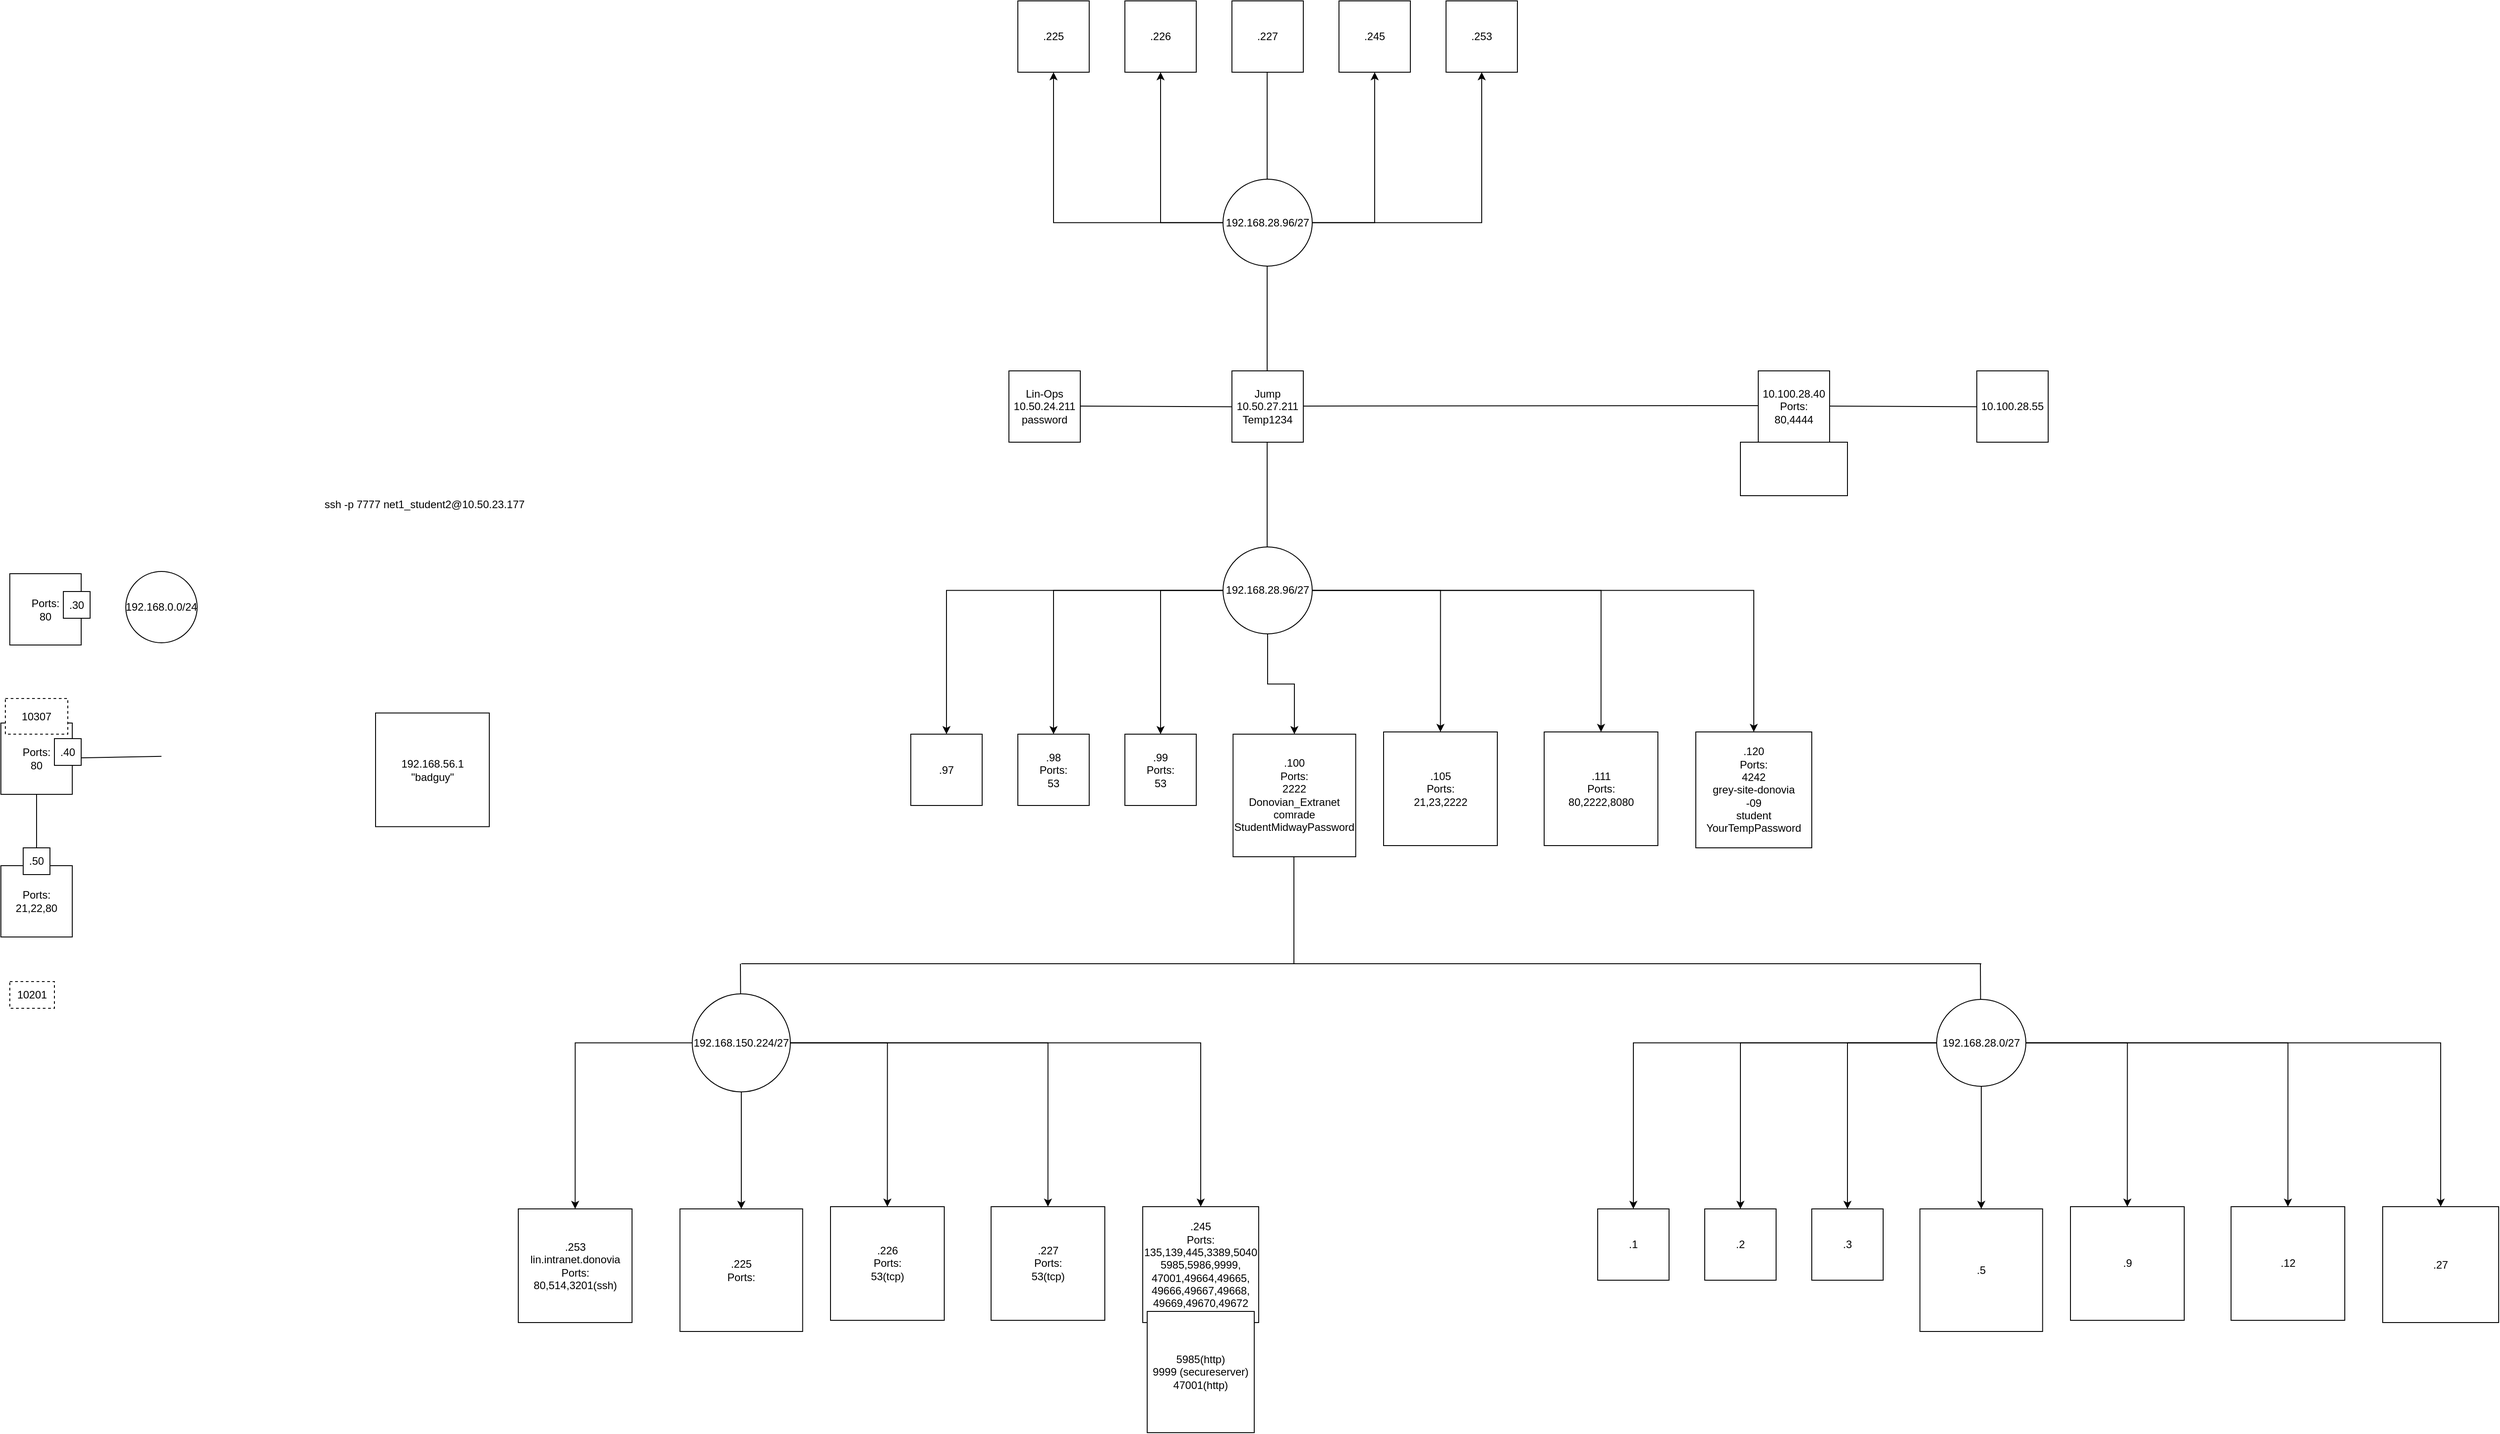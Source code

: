 <mxfile version="20.8.13" type="github">
  <diagram name="Page-1" id="JBi5x4pVinOrZoTBTQoq">
    <mxGraphModel dx="2111" dy="2285" grid="1" gridSize="10" guides="1" tooltips="1" connect="1" arrows="1" fold="1" page="1" pageScale="1" pageWidth="850" pageHeight="1100" math="0" shadow="0">
      <root>
        <mxCell id="0" />
        <mxCell id="1" parent="0" />
        <mxCell id="hVUxj827XxSnQjQ6Rqo2-2" value="" style="endArrow=none;html=1;rounded=0;" edge="1" parent="1">
          <mxGeometry x="0.858" y="445" width="50" height="50" relative="1" as="geometry">
            <mxPoint x="-130" y="770" as="sourcePoint" />
            <mxPoint x="-130" y="650" as="targetPoint" />
            <mxPoint as="offset" />
          </mxGeometry>
        </mxCell>
        <mxCell id="hVUxj827XxSnQjQ6Rqo2-3" value="" style="endArrow=none;html=1;rounded=0;" edge="1" parent="1" source="hVUxj827XxSnQjQ6Rqo2-12">
          <mxGeometry width="50" height="50" relative="1" as="geometry">
            <mxPoint x="-60" y="667.39" as="sourcePoint" />
            <mxPoint x="10" y="667.39" as="targetPoint" />
          </mxGeometry>
        </mxCell>
        <mxCell id="hVUxj827XxSnQjQ6Rqo2-4" value="&lt;div&gt;Lin-Ops&lt;/div&gt;&lt;div&gt;10.50.24.211&lt;/div&gt;&lt;div&gt;password&lt;br&gt;&lt;/div&gt;" style="whiteSpace=wrap;html=1;aspect=fixed;" vertex="1" parent="1">
          <mxGeometry x="960" y="235" width="80" height="80" as="geometry" />
        </mxCell>
        <mxCell id="hVUxj827XxSnQjQ6Rqo2-5" value="10201" style="rounded=0;whiteSpace=wrap;html=1;dashed=1;" vertex="1" parent="1">
          <mxGeometry x="-160" y="920" width="50" height="30" as="geometry" />
        </mxCell>
        <mxCell id="hVUxj827XxSnQjQ6Rqo2-7" value="&lt;div&gt;Ports:&lt;/div&gt;&lt;div&gt;80&lt;br&gt;&lt;/div&gt;" style="whiteSpace=wrap;html=1;aspect=fixed;" vertex="1" parent="1">
          <mxGeometry x="-160" y="462.5" width="80" height="80" as="geometry" />
        </mxCell>
        <mxCell id="hVUxj827XxSnQjQ6Rqo2-8" value="" style="ellipse;whiteSpace=wrap;html=1;" vertex="1" parent="1">
          <mxGeometry x="-30" y="460" width="80" height="80" as="geometry" />
        </mxCell>
        <mxCell id="hVUxj827XxSnQjQ6Rqo2-9" value="192.168.0.0/24" style="text;html=1;strokeColor=none;fillColor=none;align=center;verticalAlign=middle;whiteSpace=wrap;rounded=0;" vertex="1" parent="1">
          <mxGeometry x="-20" y="485" width="60" height="30" as="geometry" />
        </mxCell>
        <mxCell id="hVUxj827XxSnQjQ6Rqo2-10" value="" style="endArrow=none;html=1;rounded=0;" edge="1" parent="1" target="hVUxj827XxSnQjQ6Rqo2-11">
          <mxGeometry width="50" height="50" relative="1" as="geometry">
            <mxPoint x="-80" y="502" as="sourcePoint" />
            <mxPoint x="10" y="502.5" as="targetPoint" />
          </mxGeometry>
        </mxCell>
        <mxCell id="hVUxj827XxSnQjQ6Rqo2-11" value=".30" style="rounded=0;whiteSpace=wrap;html=1;" vertex="1" parent="1">
          <mxGeometry x="-100" y="482.5" width="30" height="30" as="geometry" />
        </mxCell>
        <mxCell id="hVUxj827XxSnQjQ6Rqo2-12" value="&lt;div&gt;Ports:&lt;/div&gt;&lt;div&gt;80&lt;br&gt;&lt;/div&gt;" style="whiteSpace=wrap;html=1;aspect=fixed;" vertex="1" parent="1">
          <mxGeometry x="-170" y="630" width="80" height="80" as="geometry" />
        </mxCell>
        <mxCell id="hVUxj827XxSnQjQ6Rqo2-13" value="" style="endArrow=none;html=1;rounded=0;" edge="1" parent="1" target="hVUxj827XxSnQjQ6Rqo2-14">
          <mxGeometry width="50" height="50" relative="1" as="geometry">
            <mxPoint x="-90" y="667" as="sourcePoint" />
            <mxPoint y="667.5" as="targetPoint" />
          </mxGeometry>
        </mxCell>
        <mxCell id="hVUxj827XxSnQjQ6Rqo2-14" value=".40" style="rounded=0;whiteSpace=wrap;html=1;" vertex="1" parent="1">
          <mxGeometry x="-110" y="647.5" width="30" height="30" as="geometry" />
        </mxCell>
        <mxCell id="hVUxj827XxSnQjQ6Rqo2-15" value="" style="endArrow=none;html=1;rounded=0;startArrow=none;" edge="1" parent="1" source="hVUxj827XxSnQjQ6Rqo2-17">
          <mxGeometry x="0.858" y="445" width="50" height="50" relative="1" as="geometry">
            <mxPoint x="-130" y="990" as="sourcePoint" />
            <mxPoint x="-130" y="870" as="targetPoint" />
            <mxPoint as="offset" />
          </mxGeometry>
        </mxCell>
        <mxCell id="hVUxj827XxSnQjQ6Rqo2-16" value="Ports:&lt;br&gt;21,22,80" style="whiteSpace=wrap;html=1;aspect=fixed;" vertex="1" parent="1">
          <mxGeometry x="-170" y="790" width="80" height="80" as="geometry" />
        </mxCell>
        <mxCell id="hVUxj827XxSnQjQ6Rqo2-17" value=".50" style="rounded=0;whiteSpace=wrap;html=1;" vertex="1" parent="1">
          <mxGeometry x="-145" y="770" width="30" height="30" as="geometry" />
        </mxCell>
        <mxCell id="hVUxj827XxSnQjQ6Rqo2-18" value="10307" style="rounded=0;whiteSpace=wrap;html=1;dashed=1;" vertex="1" parent="1">
          <mxGeometry x="-165" y="602.5" width="70" height="40" as="geometry" />
        </mxCell>
        <mxCell id="hVUxj827XxSnQjQ6Rqo2-31" value="ssh -p 7777 net1_student2@10.50.23.177" style="text;html=1;strokeColor=none;fillColor=none;align=center;verticalAlign=middle;whiteSpace=wrap;rounded=0;" vertex="1" parent="1">
          <mxGeometry x="90" y="370" width="430" height="30" as="geometry" />
        </mxCell>
        <mxCell id="hVUxj827XxSnQjQ6Rqo2-33" value="" style="endArrow=none;html=1;rounded=0;startArrow=none;" edge="1" parent="1">
          <mxGeometry width="50" height="50" relative="1" as="geometry">
            <mxPoint x="1210" y="275.23" as="sourcePoint" />
            <mxPoint x="1040.0" y="274.47" as="targetPoint" />
          </mxGeometry>
        </mxCell>
        <mxCell id="hVUxj827XxSnQjQ6Rqo2-34" value="&lt;div&gt;Jump&lt;/div&gt;&lt;div&gt;10.50.27.211&lt;/div&gt;&lt;div&gt;Temp1234&lt;br&gt;&lt;/div&gt;" style="whiteSpace=wrap;html=1;aspect=fixed;" vertex="1" parent="1">
          <mxGeometry x="1210" y="235" width="80" height="80" as="geometry" />
        </mxCell>
        <mxCell id="hVUxj827XxSnQjQ6Rqo2-35" value="" style="endArrow=none;html=1;rounded=0;" edge="1" parent="1">
          <mxGeometry x="0.858" y="445" width="50" height="50" relative="1" as="geometry">
            <mxPoint x="1249.47" y="435" as="sourcePoint" />
            <mxPoint x="1249.47" y="315" as="targetPoint" />
            <mxPoint as="offset" />
          </mxGeometry>
        </mxCell>
        <mxCell id="hVUxj827XxSnQjQ6Rqo2-46" style="edgeStyle=orthogonalEdgeStyle;rounded=0;orthogonalLoop=1;jettySize=auto;html=1;" edge="1" parent="1" source="hVUxj827XxSnQjQ6Rqo2-36" target="hVUxj827XxSnQjQ6Rqo2-43">
          <mxGeometry relative="1" as="geometry" />
        </mxCell>
        <mxCell id="hVUxj827XxSnQjQ6Rqo2-47" style="edgeStyle=orthogonalEdgeStyle;rounded=0;orthogonalLoop=1;jettySize=auto;html=1;" edge="1" parent="1" source="hVUxj827XxSnQjQ6Rqo2-36" target="hVUxj827XxSnQjQ6Rqo2-44">
          <mxGeometry relative="1" as="geometry" />
        </mxCell>
        <mxCell id="hVUxj827XxSnQjQ6Rqo2-48" style="edgeStyle=orthogonalEdgeStyle;rounded=0;orthogonalLoop=1;jettySize=auto;html=1;entryX=0.5;entryY=0;entryDx=0;entryDy=0;" edge="1" parent="1" source="hVUxj827XxSnQjQ6Rqo2-36" target="hVUxj827XxSnQjQ6Rqo2-45">
          <mxGeometry relative="1" as="geometry" />
        </mxCell>
        <mxCell id="hVUxj827XxSnQjQ6Rqo2-49" style="edgeStyle=orthogonalEdgeStyle;rounded=0;orthogonalLoop=1;jettySize=auto;html=1;entryX=0.5;entryY=0;entryDx=0;entryDy=0;" edge="1" parent="1" source="hVUxj827XxSnQjQ6Rqo2-36" target="hVUxj827XxSnQjQ6Rqo2-42">
          <mxGeometry relative="1" as="geometry" />
        </mxCell>
        <mxCell id="hVUxj827XxSnQjQ6Rqo2-50" style="edgeStyle=orthogonalEdgeStyle;rounded=0;orthogonalLoop=1;jettySize=auto;html=1;entryX=0.5;entryY=0;entryDx=0;entryDy=0;" edge="1" parent="1" source="hVUxj827XxSnQjQ6Rqo2-36" target="hVUxj827XxSnQjQ6Rqo2-41">
          <mxGeometry relative="1" as="geometry">
            <mxPoint x="1530" y="550" as="targetPoint" />
          </mxGeometry>
        </mxCell>
        <mxCell id="hVUxj827XxSnQjQ6Rqo2-51" style="edgeStyle=orthogonalEdgeStyle;rounded=0;orthogonalLoop=1;jettySize=auto;html=1;entryX=0.5;entryY=0;entryDx=0;entryDy=0;" edge="1" parent="1" source="hVUxj827XxSnQjQ6Rqo2-36" target="hVUxj827XxSnQjQ6Rqo2-40">
          <mxGeometry relative="1" as="geometry" />
        </mxCell>
        <mxCell id="hVUxj827XxSnQjQ6Rqo2-69" style="edgeStyle=orthogonalEdgeStyle;rounded=0;orthogonalLoop=1;jettySize=auto;html=1;entryX=0.5;entryY=0;entryDx=0;entryDy=0;" edge="1" parent="1" source="hVUxj827XxSnQjQ6Rqo2-36" target="hVUxj827XxSnQjQ6Rqo2-38">
          <mxGeometry relative="1" as="geometry" />
        </mxCell>
        <mxCell id="hVUxj827XxSnQjQ6Rqo2-36" value="192.168.28.96/27" style="ellipse;whiteSpace=wrap;html=1;" vertex="1" parent="1">
          <mxGeometry x="1200" y="432.5" width="100" height="97.5" as="geometry" />
        </mxCell>
        <mxCell id="hVUxj827XxSnQjQ6Rqo2-38" value="&lt;div&gt;.100&lt;/div&gt;&lt;div&gt;Ports:&lt;br&gt;&lt;/div&gt;&lt;div&gt;2222&lt;/div&gt;&lt;div&gt;Donovian_Extranet&lt;/div&gt;&lt;div&gt;comrade&lt;/div&gt;&lt;div&gt;StudentMidwayPassword&lt;br&gt;&lt;/div&gt;" style="whiteSpace=wrap;html=1;aspect=fixed;" vertex="1" parent="1">
          <mxGeometry x="1211.25" y="642.5" width="137.5" height="137.5" as="geometry" />
        </mxCell>
        <mxCell id="hVUxj827XxSnQjQ6Rqo2-40" value="&lt;div&gt;.120&lt;/div&gt;&lt;div&gt;Ports:&lt;/div&gt;&lt;div&gt;4242&lt;/div&gt;&lt;div&gt;&lt;div&gt;grey-site-donovia&lt;br&gt;&lt;/div&gt;-09&lt;/div&gt;&lt;div&gt;student&lt;/div&gt;&lt;div&gt;YourTempPassword&lt;/div&gt;" style="whiteSpace=wrap;html=1;aspect=fixed;" vertex="1" parent="1">
          <mxGeometry x="1730" y="640" width="130" height="130" as="geometry" />
        </mxCell>
        <mxCell id="hVUxj827XxSnQjQ6Rqo2-41" value="&lt;div&gt;.111&lt;/div&gt;&lt;div&gt;Ports:&lt;/div&gt;&lt;div&gt;80,2222,8080&lt;br&gt;&lt;/div&gt;" style="whiteSpace=wrap;html=1;aspect=fixed;" vertex="1" parent="1">
          <mxGeometry x="1560" y="640" width="127.5" height="127.5" as="geometry" />
        </mxCell>
        <mxCell id="hVUxj827XxSnQjQ6Rqo2-42" value="&lt;div&gt;.105&lt;/div&gt;&lt;div&gt;Ports:&lt;/div&gt;&lt;div&gt;21,23,2222&lt;br&gt;&lt;/div&gt;" style="whiteSpace=wrap;html=1;aspect=fixed;" vertex="1" parent="1">
          <mxGeometry x="1380" y="640" width="127.5" height="127.5" as="geometry" />
        </mxCell>
        <mxCell id="hVUxj827XxSnQjQ6Rqo2-43" value=".97" style="whiteSpace=wrap;html=1;aspect=fixed;" vertex="1" parent="1">
          <mxGeometry x="850" y="642.5" width="80" height="80" as="geometry" />
        </mxCell>
        <mxCell id="hVUxj827XxSnQjQ6Rqo2-44" value="&lt;div&gt;.98&lt;/div&gt;&lt;div&gt;Ports:&lt;/div&gt;&lt;div&gt;53&lt;br&gt;&lt;/div&gt;" style="whiteSpace=wrap;html=1;aspect=fixed;" vertex="1" parent="1">
          <mxGeometry x="970" y="642.5" width="80" height="80" as="geometry" />
        </mxCell>
        <mxCell id="hVUxj827XxSnQjQ6Rqo2-45" value="&lt;div&gt;.99&lt;/div&gt;&lt;div&gt;Ports:&lt;/div&gt;&lt;div&gt;53&lt;br&gt;&lt;/div&gt;" style="whiteSpace=wrap;html=1;aspect=fixed;" vertex="1" parent="1">
          <mxGeometry x="1090" y="642.5" width="80" height="80" as="geometry" />
        </mxCell>
        <mxCell id="hVUxj827XxSnQjQ6Rqo2-52" value=".227" style="whiteSpace=wrap;html=1;aspect=fixed;" vertex="1" parent="1">
          <mxGeometry x="1210" y="-180" width="80" height="80" as="geometry" />
        </mxCell>
        <mxCell id="hVUxj827XxSnQjQ6Rqo2-53" value=".253" style="whiteSpace=wrap;html=1;aspect=fixed;" vertex="1" parent="1">
          <mxGeometry x="1450" y="-180" width="80" height="80" as="geometry" />
        </mxCell>
        <mxCell id="hVUxj827XxSnQjQ6Rqo2-54" value=".245" style="whiteSpace=wrap;html=1;aspect=fixed;" vertex="1" parent="1">
          <mxGeometry x="1330" y="-180" width="80" height="80" as="geometry" />
        </mxCell>
        <mxCell id="hVUxj827XxSnQjQ6Rqo2-55" value=".225" style="whiteSpace=wrap;html=1;aspect=fixed;" vertex="1" parent="1">
          <mxGeometry x="970" y="-180" width="80" height="80" as="geometry" />
        </mxCell>
        <mxCell id="hVUxj827XxSnQjQ6Rqo2-56" value=".226" style="whiteSpace=wrap;html=1;aspect=fixed;" vertex="1" parent="1">
          <mxGeometry x="1090" y="-180" width="80" height="80" as="geometry" />
        </mxCell>
        <mxCell id="hVUxj827XxSnQjQ6Rqo2-57" value="" style="endArrow=none;html=1;rounded=0;" edge="1" parent="1">
          <mxGeometry x="0.858" y="445" width="50" height="50" relative="1" as="geometry">
            <mxPoint x="1249.47" y="235" as="sourcePoint" />
            <mxPoint x="1249.47" y="115" as="targetPoint" />
            <mxPoint as="offset" />
          </mxGeometry>
        </mxCell>
        <mxCell id="hVUxj827XxSnQjQ6Rqo2-60" style="edgeStyle=orthogonalEdgeStyle;rounded=0;orthogonalLoop=1;jettySize=auto;html=1;entryX=0.5;entryY=1;entryDx=0;entryDy=0;" edge="1" parent="1" source="hVUxj827XxSnQjQ6Rqo2-58" target="hVUxj827XxSnQjQ6Rqo2-54">
          <mxGeometry relative="1" as="geometry" />
        </mxCell>
        <mxCell id="hVUxj827XxSnQjQ6Rqo2-61" style="edgeStyle=orthogonalEdgeStyle;rounded=0;orthogonalLoop=1;jettySize=auto;html=1;entryX=0.5;entryY=1;entryDx=0;entryDy=0;" edge="1" parent="1" source="hVUxj827XxSnQjQ6Rqo2-58" target="hVUxj827XxSnQjQ6Rqo2-53">
          <mxGeometry relative="1" as="geometry" />
        </mxCell>
        <mxCell id="hVUxj827XxSnQjQ6Rqo2-62" style="edgeStyle=orthogonalEdgeStyle;rounded=0;orthogonalLoop=1;jettySize=auto;html=1;entryX=0.5;entryY=1;entryDx=0;entryDy=0;" edge="1" parent="1" source="hVUxj827XxSnQjQ6Rqo2-58" target="hVUxj827XxSnQjQ6Rqo2-56">
          <mxGeometry relative="1" as="geometry" />
        </mxCell>
        <mxCell id="hVUxj827XxSnQjQ6Rqo2-63" style="edgeStyle=orthogonalEdgeStyle;rounded=0;orthogonalLoop=1;jettySize=auto;html=1;entryX=0.5;entryY=1;entryDx=0;entryDy=0;" edge="1" parent="1" source="hVUxj827XxSnQjQ6Rqo2-58" target="hVUxj827XxSnQjQ6Rqo2-55">
          <mxGeometry relative="1" as="geometry" />
        </mxCell>
        <mxCell id="hVUxj827XxSnQjQ6Rqo2-58" value="192.168.28.96/27" style="ellipse;whiteSpace=wrap;html=1;" vertex="1" parent="1">
          <mxGeometry x="1200" y="20" width="100" height="97.5" as="geometry" />
        </mxCell>
        <mxCell id="hVUxj827XxSnQjQ6Rqo2-59" value="" style="endArrow=none;html=1;rounded=0;" edge="1" parent="1">
          <mxGeometry x="0.858" y="445" width="50" height="50" relative="1" as="geometry">
            <mxPoint x="1249.47" y="20" as="sourcePoint" />
            <mxPoint x="1249.47" y="-100" as="targetPoint" />
            <mxPoint as="offset" />
          </mxGeometry>
        </mxCell>
        <mxCell id="hVUxj827XxSnQjQ6Rqo2-64" value="" style="endArrow=none;html=1;rounded=0;startArrow=none;" edge="1" parent="1">
          <mxGeometry width="50" height="50" relative="1" as="geometry">
            <mxPoint x="1800" y="274" as="sourcePoint" />
            <mxPoint x="1290.0" y="274.47" as="targetPoint" />
          </mxGeometry>
        </mxCell>
        <mxCell id="hVUxj827XxSnQjQ6Rqo2-65" value="&lt;div&gt;10.100.28.40&lt;/div&gt;&lt;div&gt;Ports:&lt;/div&gt;&lt;div&gt;80,4444&lt;br&gt;&lt;/div&gt;" style="whiteSpace=wrap;html=1;aspect=fixed;" vertex="1" parent="1">
          <mxGeometry x="1800" y="235" width="80" height="80" as="geometry" />
        </mxCell>
        <mxCell id="hVUxj827XxSnQjQ6Rqo2-66" value="" style="endArrow=none;html=1;rounded=0;startArrow=none;" edge="1" parent="1">
          <mxGeometry width="50" height="50" relative="1" as="geometry">
            <mxPoint x="2050" y="275.23" as="sourcePoint" />
            <mxPoint x="1880.0" y="274.47" as="targetPoint" />
          </mxGeometry>
        </mxCell>
        <mxCell id="hVUxj827XxSnQjQ6Rqo2-67" value="&lt;div&gt;10.100.28.55&lt;/div&gt;" style="whiteSpace=wrap;html=1;aspect=fixed;" vertex="1" parent="1">
          <mxGeometry x="2045" y="235" width="80" height="80" as="geometry" />
        </mxCell>
        <mxCell id="hVUxj827XxSnQjQ6Rqo2-68" value="" style="rounded=0;whiteSpace=wrap;html=1;" vertex="1" parent="1">
          <mxGeometry x="1780" y="315" width="120" height="60" as="geometry" />
        </mxCell>
        <mxCell id="hVUxj827XxSnQjQ6Rqo2-70" value="" style="endArrow=none;html=1;rounded=0;" edge="1" parent="1">
          <mxGeometry x="0.858" y="445" width="50" height="50" relative="1" as="geometry">
            <mxPoint x="1279.47" y="900" as="sourcePoint" />
            <mxPoint x="1279.47" y="780" as="targetPoint" />
            <mxPoint as="offset" />
          </mxGeometry>
        </mxCell>
        <mxCell id="hVUxj827XxSnQjQ6Rqo2-79" style="edgeStyle=orthogonalEdgeStyle;rounded=0;orthogonalLoop=1;jettySize=auto;html=1;entryX=0.5;entryY=0;entryDx=0;entryDy=0;" edge="1" parent="1" source="hVUxj827XxSnQjQ6Rqo2-71" target="hVUxj827XxSnQjQ6Rqo2-72">
          <mxGeometry relative="1" as="geometry" />
        </mxCell>
        <mxCell id="hVUxj827XxSnQjQ6Rqo2-80" style="edgeStyle=orthogonalEdgeStyle;rounded=0;orthogonalLoop=1;jettySize=auto;html=1;entryX=0.5;entryY=0;entryDx=0;entryDy=0;" edge="1" parent="1" source="hVUxj827XxSnQjQ6Rqo2-71" target="hVUxj827XxSnQjQ6Rqo2-78">
          <mxGeometry relative="1" as="geometry" />
        </mxCell>
        <mxCell id="hVUxj827XxSnQjQ6Rqo2-81" style="edgeStyle=orthogonalEdgeStyle;rounded=0;orthogonalLoop=1;jettySize=auto;html=1;entryX=0.5;entryY=0;entryDx=0;entryDy=0;" edge="1" parent="1" source="hVUxj827XxSnQjQ6Rqo2-71" target="hVUxj827XxSnQjQ6Rqo2-77">
          <mxGeometry relative="1" as="geometry" />
        </mxCell>
        <mxCell id="hVUxj827XxSnQjQ6Rqo2-82" style="edgeStyle=orthogonalEdgeStyle;rounded=0;orthogonalLoop=1;jettySize=auto;html=1;entryX=0.5;entryY=0;entryDx=0;entryDy=0;" edge="1" parent="1" source="hVUxj827XxSnQjQ6Rqo2-71" target="hVUxj827XxSnQjQ6Rqo2-76">
          <mxGeometry relative="1" as="geometry" />
        </mxCell>
        <mxCell id="hVUxj827XxSnQjQ6Rqo2-83" style="edgeStyle=orthogonalEdgeStyle;rounded=0;orthogonalLoop=1;jettySize=auto;html=1;entryX=0.5;entryY=0;entryDx=0;entryDy=0;" edge="1" parent="1" source="hVUxj827XxSnQjQ6Rqo2-71" target="hVUxj827XxSnQjQ6Rqo2-75">
          <mxGeometry relative="1" as="geometry" />
        </mxCell>
        <mxCell id="hVUxj827XxSnQjQ6Rqo2-84" style="edgeStyle=orthogonalEdgeStyle;rounded=0;orthogonalLoop=1;jettySize=auto;html=1;entryX=0.5;entryY=0;entryDx=0;entryDy=0;" edge="1" parent="1" source="hVUxj827XxSnQjQ6Rqo2-71" target="hVUxj827XxSnQjQ6Rqo2-74">
          <mxGeometry relative="1" as="geometry" />
        </mxCell>
        <mxCell id="hVUxj827XxSnQjQ6Rqo2-85" style="edgeStyle=orthogonalEdgeStyle;rounded=0;orthogonalLoop=1;jettySize=auto;html=1;entryX=0.5;entryY=0;entryDx=0;entryDy=0;" edge="1" parent="1" source="hVUxj827XxSnQjQ6Rqo2-71" target="hVUxj827XxSnQjQ6Rqo2-73">
          <mxGeometry relative="1" as="geometry" />
        </mxCell>
        <mxCell id="hVUxj827XxSnQjQ6Rqo2-71" value="192.168.28.0/27" style="ellipse;whiteSpace=wrap;html=1;" vertex="1" parent="1">
          <mxGeometry x="2000" y="940" width="100" height="97.5" as="geometry" />
        </mxCell>
        <mxCell id="hVUxj827XxSnQjQ6Rqo2-72" value=".5" style="whiteSpace=wrap;html=1;aspect=fixed;" vertex="1" parent="1">
          <mxGeometry x="1981.25" y="1175" width="137.5" height="137.5" as="geometry" />
        </mxCell>
        <mxCell id="hVUxj827XxSnQjQ6Rqo2-73" value=".27" style="whiteSpace=wrap;html=1;aspect=fixed;" vertex="1" parent="1">
          <mxGeometry x="2500" y="1172.5" width="130" height="130" as="geometry" />
        </mxCell>
        <mxCell id="hVUxj827XxSnQjQ6Rqo2-74" value=".12" style="whiteSpace=wrap;html=1;aspect=fixed;" vertex="1" parent="1">
          <mxGeometry x="2330" y="1172.5" width="127.5" height="127.5" as="geometry" />
        </mxCell>
        <mxCell id="hVUxj827XxSnQjQ6Rqo2-75" value=".9" style="whiteSpace=wrap;html=1;aspect=fixed;" vertex="1" parent="1">
          <mxGeometry x="2150" y="1172.5" width="127.5" height="127.5" as="geometry" />
        </mxCell>
        <mxCell id="hVUxj827XxSnQjQ6Rqo2-76" value=".1" style="whiteSpace=wrap;html=1;aspect=fixed;" vertex="1" parent="1">
          <mxGeometry x="1620" y="1175" width="80" height="80" as="geometry" />
        </mxCell>
        <mxCell id="hVUxj827XxSnQjQ6Rqo2-77" value=".2" style="whiteSpace=wrap;html=1;aspect=fixed;" vertex="1" parent="1">
          <mxGeometry x="1740" y="1175" width="80" height="80" as="geometry" />
        </mxCell>
        <mxCell id="hVUxj827XxSnQjQ6Rqo2-78" value=".3" style="whiteSpace=wrap;html=1;aspect=fixed;" vertex="1" parent="1">
          <mxGeometry x="1860" y="1175" width="80" height="80" as="geometry" />
        </mxCell>
        <mxCell id="hVUxj827XxSnQjQ6Rqo2-87" value="" style="endArrow=none;html=1;rounded=0;startArrow=none;" edge="1" parent="1">
          <mxGeometry width="50" height="50" relative="1" as="geometry">
            <mxPoint x="2050" y="900" as="sourcePoint" />
            <mxPoint x="660" y="900" as="targetPoint" />
          </mxGeometry>
        </mxCell>
        <mxCell id="hVUxj827XxSnQjQ6Rqo2-88" value="" style="endArrow=none;html=1;rounded=0;" edge="1" parent="1">
          <mxGeometry x="0.858" y="445" width="50" height="50" relative="1" as="geometry">
            <mxPoint x="2049.23" y="940" as="sourcePoint" />
            <mxPoint x="2049" y="900" as="targetPoint" />
            <mxPoint as="offset" />
          </mxGeometry>
        </mxCell>
        <mxCell id="hVUxj827XxSnQjQ6Rqo2-89" style="edgeStyle=orthogonalEdgeStyle;rounded=0;orthogonalLoop=1;jettySize=auto;html=1;entryX=0.5;entryY=0;entryDx=0;entryDy=0;" edge="1" parent="1" source="hVUxj827XxSnQjQ6Rqo2-96" target="hVUxj827XxSnQjQ6Rqo2-97">
          <mxGeometry relative="1" as="geometry" />
        </mxCell>
        <mxCell id="hVUxj827XxSnQjQ6Rqo2-93" style="edgeStyle=orthogonalEdgeStyle;rounded=0;orthogonalLoop=1;jettySize=auto;html=1;entryX=0.5;entryY=0;entryDx=0;entryDy=0;" edge="1" parent="1" source="hVUxj827XxSnQjQ6Rqo2-96" target="hVUxj827XxSnQjQ6Rqo2-100">
          <mxGeometry relative="1" as="geometry" />
        </mxCell>
        <mxCell id="hVUxj827XxSnQjQ6Rqo2-94" style="edgeStyle=orthogonalEdgeStyle;rounded=0;orthogonalLoop=1;jettySize=auto;html=1;entryX=0.5;entryY=0;entryDx=0;entryDy=0;" edge="1" parent="1" source="hVUxj827XxSnQjQ6Rqo2-96" target="hVUxj827XxSnQjQ6Rqo2-99">
          <mxGeometry relative="1" as="geometry" />
        </mxCell>
        <mxCell id="hVUxj827XxSnQjQ6Rqo2-95" style="edgeStyle=orthogonalEdgeStyle;rounded=0;orthogonalLoop=1;jettySize=auto;html=1;entryX=0.5;entryY=0;entryDx=0;entryDy=0;" edge="1" parent="1" source="hVUxj827XxSnQjQ6Rqo2-96" target="hVUxj827XxSnQjQ6Rqo2-98">
          <mxGeometry relative="1" as="geometry" />
        </mxCell>
        <mxCell id="hVUxj827XxSnQjQ6Rqo2-97" value="&lt;div&gt;.225&lt;/div&gt;Ports:" style="whiteSpace=wrap;html=1;aspect=fixed;" vertex="1" parent="1">
          <mxGeometry x="591.25" y="1175" width="137.5" height="137.5" as="geometry" />
        </mxCell>
        <mxCell id="hVUxj827XxSnQjQ6Rqo2-98" value="&lt;div&gt;.245&lt;/div&gt;&lt;div&gt;Ports:&lt;/div&gt;&lt;div&gt;135,139,445,3389,5040&lt;/div&gt;&lt;div&gt;5985,5986,9999,&lt;/div&gt;&lt;div&gt;47001,49664,49665,&lt;/div&gt;&lt;div&gt;49666,49667,49668,&lt;/div&gt;&lt;div&gt;49669,49670,49672&lt;br&gt;&lt;/div&gt;" style="whiteSpace=wrap;html=1;aspect=fixed;" vertex="1" parent="1">
          <mxGeometry x="1110" y="1172.5" width="130" height="130" as="geometry" />
        </mxCell>
        <mxCell id="hVUxj827XxSnQjQ6Rqo2-99" value="&lt;div&gt;.227&lt;/div&gt;&lt;div&gt;Ports:&lt;/div&gt;&lt;div&gt;53(tcp)&lt;br&gt;&lt;/div&gt;" style="whiteSpace=wrap;html=1;aspect=fixed;" vertex="1" parent="1">
          <mxGeometry x="940" y="1172.5" width="127.5" height="127.5" as="geometry" />
        </mxCell>
        <mxCell id="hVUxj827XxSnQjQ6Rqo2-100" value="&lt;div&gt;.226&lt;/div&gt;&lt;div&gt;Ports:&lt;/div&gt;&lt;div&gt;53(tcp)&lt;br&gt;&lt;/div&gt;" style="whiteSpace=wrap;html=1;aspect=fixed;" vertex="1" parent="1">
          <mxGeometry x="760" y="1172.5" width="127.5" height="127.5" as="geometry" />
        </mxCell>
        <mxCell id="hVUxj827XxSnQjQ6Rqo2-104" value="" style="endArrow=none;html=1;rounded=0;" edge="1" parent="1">
          <mxGeometry x="0.858" y="445" width="50" height="50" relative="1" as="geometry">
            <mxPoint x="659.23" y="940.0" as="sourcePoint" />
            <mxPoint x="659" y="900.0" as="targetPoint" />
            <mxPoint as="offset" />
          </mxGeometry>
        </mxCell>
        <mxCell id="hVUxj827XxSnQjQ6Rqo2-108" style="edgeStyle=orthogonalEdgeStyle;rounded=0;orthogonalLoop=1;jettySize=auto;html=1;entryX=0.5;entryY=0;entryDx=0;entryDy=0;" edge="1" parent="1" source="hVUxj827XxSnQjQ6Rqo2-96" target="hVUxj827XxSnQjQ6Rqo2-106">
          <mxGeometry relative="1" as="geometry" />
        </mxCell>
        <mxCell id="hVUxj827XxSnQjQ6Rqo2-96" value="192.168.150.224/27" style="ellipse;whiteSpace=wrap;html=1;" vertex="1" parent="1">
          <mxGeometry x="605" y="933.75" width="110" height="110" as="geometry" />
        </mxCell>
        <mxCell id="hVUxj827XxSnQjQ6Rqo2-105" value="&lt;div&gt;5985(http)&lt;/div&gt;&lt;div&gt;9999 (secureserver)&lt;/div&gt;&lt;div&gt;47001(http)&lt;br&gt;&lt;/div&gt;" style="rounded=0;whiteSpace=wrap;html=1;" vertex="1" parent="1">
          <mxGeometry x="1115" y="1290" width="120" height="136" as="geometry" />
        </mxCell>
        <mxCell id="hVUxj827XxSnQjQ6Rqo2-106" value="&lt;div&gt;.253&lt;/div&gt;&lt;div&gt;lin.intranet.donovia&lt;br&gt;&lt;/div&gt;&lt;div&gt;Ports:&lt;/div&gt;&lt;div&gt;80,514,3201(ssh)&lt;br&gt;&lt;/div&gt;" style="whiteSpace=wrap;html=1;aspect=fixed;" vertex="1" parent="1">
          <mxGeometry x="410" y="1175" width="127.5" height="127.5" as="geometry" />
        </mxCell>
        <mxCell id="hVUxj827XxSnQjQ6Rqo2-109" value="&lt;div&gt;192.168.56.1&lt;/div&gt;&lt;div&gt;&quot;badguy&quot;&lt;br&gt;&lt;/div&gt;" style="whiteSpace=wrap;html=1;aspect=fixed;" vertex="1" parent="1">
          <mxGeometry x="250" y="618.75" width="127.5" height="127.5" as="geometry" />
        </mxCell>
      </root>
    </mxGraphModel>
  </diagram>
</mxfile>
